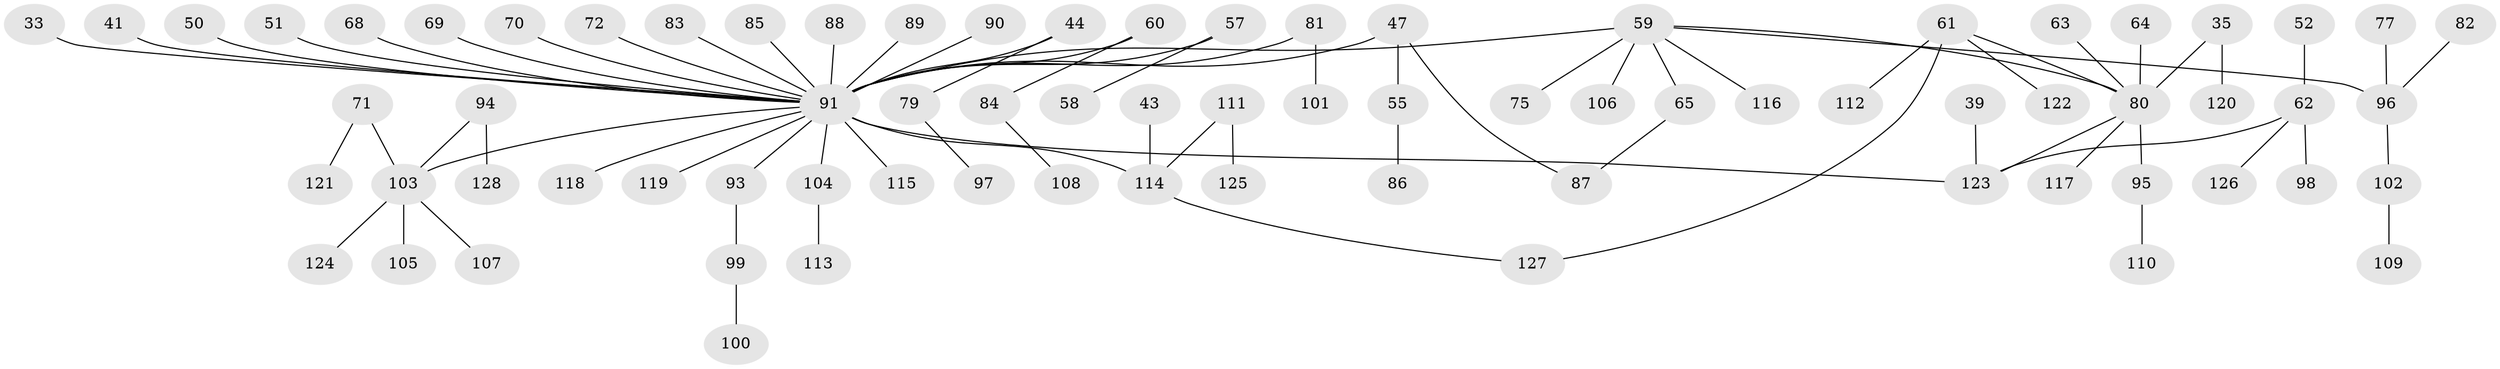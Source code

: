 // original degree distribution, {10: 0.0078125, 5: 0.03125, 6: 0.0390625, 2: 0.3046875, 4: 0.0390625, 3: 0.140625, 1: 0.4296875, 7: 0.0078125}
// Generated by graph-tools (version 1.1) at 2025/45/03/04/25 21:45:58]
// undirected, 76 vertices, 78 edges
graph export_dot {
graph [start="1"]
  node [color=gray90,style=filled];
  33;
  35;
  39;
  41;
  43;
  44;
  47 [super="+22+26+30"];
  50;
  51;
  52;
  55;
  57 [super="+18"];
  58;
  59 [super="+46+29"];
  60;
  61;
  62 [super="+48"];
  63;
  64;
  65;
  68;
  69;
  70;
  71;
  72;
  75;
  77;
  79;
  80 [super="+10+23+25"];
  81;
  82;
  83;
  84;
  85 [super="+8"];
  86;
  87;
  88 [super="+16"];
  89;
  90;
  91 [super="+12+36+37+66+38+73"];
  93;
  94;
  95;
  96 [super="+76"];
  97;
  98;
  99;
  100;
  101;
  102;
  103 [super="+49"];
  104 [super="+34"];
  105;
  106;
  107;
  108;
  109;
  110;
  111;
  112;
  113;
  114 [super="+92+74"];
  115;
  116;
  117;
  118;
  119;
  120;
  121;
  122;
  123 [super="+21+27+78"];
  124;
  125;
  126;
  127;
  128;
  33 -- 91;
  35 -- 120;
  35 -- 80;
  39 -- 123;
  41 -- 91;
  43 -- 114;
  44 -- 79;
  44 -- 91;
  47 -- 87;
  47 -- 55;
  47 -- 91;
  50 -- 91;
  51 -- 91;
  52 -- 62;
  55 -- 86;
  57 -- 58;
  57 -- 91;
  59 -- 65;
  59 -- 106;
  59 -- 116;
  59 -- 91 [weight=2];
  59 -- 80;
  59 -- 75;
  59 -- 96;
  60 -- 84;
  60 -- 91;
  61 -- 112;
  61 -- 122;
  61 -- 127;
  61 -- 80;
  62 -- 98;
  62 -- 126;
  62 -- 123;
  63 -- 80;
  64 -- 80;
  65 -- 87;
  68 -- 91;
  69 -- 91;
  70 -- 91;
  71 -- 121;
  71 -- 103;
  72 -- 91;
  77 -- 96;
  79 -- 97;
  80 -- 117;
  80 -- 95;
  80 -- 123;
  81 -- 101;
  81 -- 91;
  82 -- 96;
  83 -- 91;
  84 -- 108;
  85 -- 91;
  88 -- 91;
  89 -- 91;
  90 -- 91;
  91 -- 93;
  91 -- 115;
  91 -- 118;
  91 -- 123 [weight=3];
  91 -- 103 [weight=2];
  91 -- 104;
  91 -- 119;
  91 -- 114 [weight=4];
  93 -- 99;
  94 -- 128;
  94 -- 103;
  95 -- 110;
  96 -- 102;
  99 -- 100;
  102 -- 109;
  103 -- 105;
  103 -- 107;
  103 -- 124;
  104 -- 113;
  111 -- 125;
  111 -- 114;
  114 -- 127;
}
